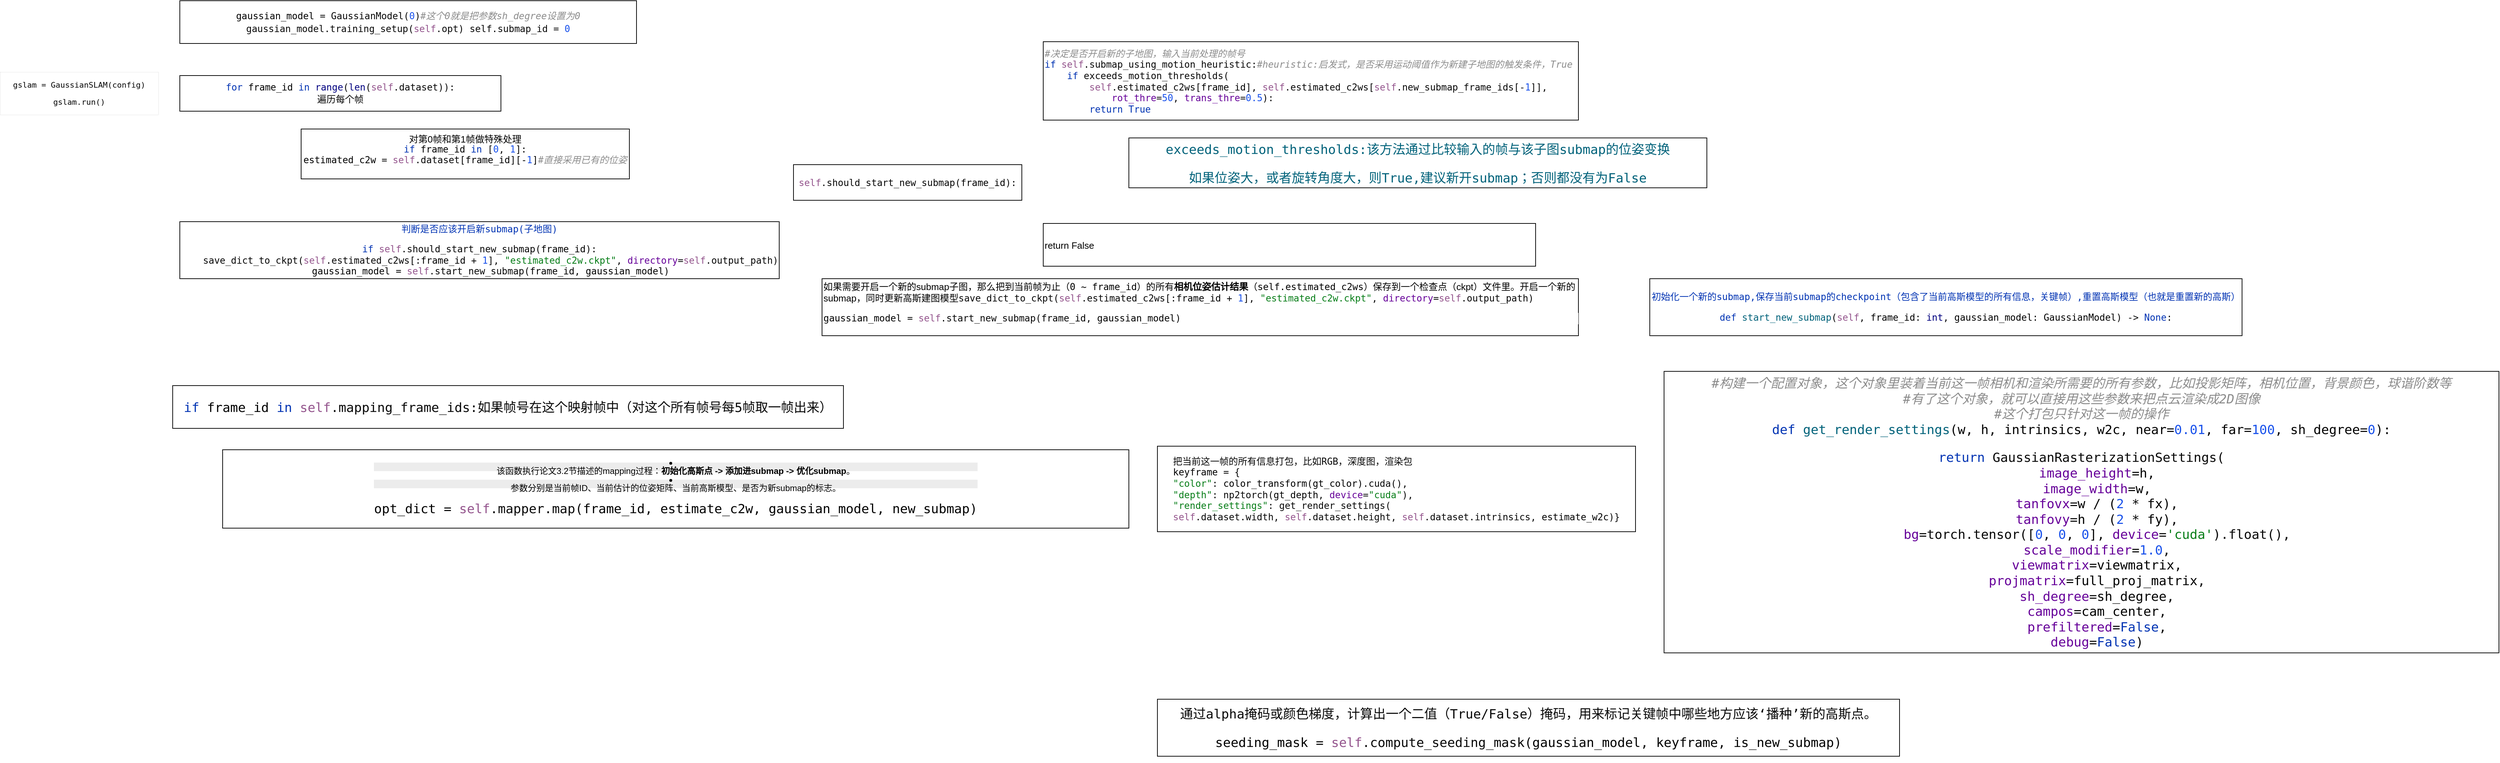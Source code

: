 <mxfile version="28.0.7">
  <diagram name="Page-1" id="CiyTq3ETgP8ZzIfx8EHX">
    <mxGraphModel dx="1531" dy="1326" grid="1" gridSize="10" guides="1" tooltips="1" connect="1" arrows="1" fold="1" page="1" pageScale="1" pageWidth="5000" pageHeight="2000" math="0" shadow="0">
      <root>
        <mxCell id="0" />
        <mxCell id="1" parent="0" />
        <mxCell id="R6alezzPv44hoILy_ozX-1" value="&lt;div style=&quot;background-color: rgb(255, 255, 255); color: rgb(8, 8, 8);&quot;&gt;&lt;pre style=&quot;font-family: &amp;quot;JetBrains Mono&amp;quot;, monospace;&quot;&gt;gslam = GaussianSLAM(config)&lt;/pre&gt;&lt;pre style=&quot;font-family: &amp;quot;JetBrains Mono&amp;quot;, monospace;&quot;&gt;gslam.run()&lt;/pre&gt;&lt;/div&gt;" style="rounded=0;whiteSpace=wrap;html=1;strokeWidth=0;verticalAlign=middle;spacing=0;fontSize=11;" parent="1" vertex="1">
          <mxGeometry x="48" y="310" width="222" height="60" as="geometry" />
        </mxCell>
        <mxCell id="LZiklPRg2S03HuQF4Nz--1" value="&lt;div style=&quot;background-color: rgb(255, 255, 255); color: rgb(8, 8, 8); line-height: 50%;&quot;&gt;&lt;pre style=&quot;font-family: &amp;quot;JetBrains Mono&amp;quot;, monospace; line-height: 50%;&quot;&gt;&lt;font style=&quot;font-size: 13px;&quot;&gt;&lt;span style=&quot;color: rgb(0, 0, 0);&quot;&gt;gaussian_model &lt;/span&gt;= GaussianModel(&lt;span style=&quot;color: rgb(23, 80, 235);&quot;&gt;0&lt;/span&gt;)&lt;span style=&quot;color: rgb(140, 140, 140); font-style: italic;&quot;&gt;#&lt;/span&gt;&lt;span style=&quot;color: rgb(140, 140, 140); font-style: italic; font-family: &amp;quot;DejaVu Sans Mono&amp;quot;, monospace;&quot;&gt;这个&lt;/span&gt;&lt;span style=&quot;color: rgb(140, 140, 140); font-style: italic;&quot;&gt;0&lt;/span&gt;&lt;span style=&quot;color: rgb(140, 140, 140); font-style: italic; font-family: &amp;quot;DejaVu Sans Mono&amp;quot;, monospace;&quot;&gt;就是把参数&lt;/span&gt;&lt;span style=&quot;color: rgb(140, 140, 140); font-style: italic;&quot;&gt;sh_degree&lt;/span&gt;&lt;span style=&quot;color: rgb(140, 140, 140); font-style: italic; font-family: &amp;quot;DejaVu Sans Mono&amp;quot;, monospace;&quot;&gt;设置为&lt;/span&gt;&lt;span style=&quot;color: rgb(140, 140, 140); font-style: italic;&quot;&gt;0&lt;/span&gt;&lt;/font&gt;&lt;/pre&gt;&lt;pre style=&quot;font-family: &amp;quot;JetBrains Mono&amp;quot;, monospace; line-height: 50%;&quot;&gt;&lt;font style=&quot;font-size: 13px;&quot;&gt;gaussian_model&lt;span style=&quot;color: light-dark(rgb(8, 8, 8), rgb(230, 230, 230)); background-color: light-dark(rgb(255, 255, 255), rgb(18, 18, 18)); white-space: normal;&quot;&gt;.training_setup(&lt;/span&gt;&lt;span style=&quot;background-color: light-dark(rgb(255, 255, 255), rgb(18, 18, 18)); white-space: normal; color: rgb(148, 85, 141);&quot;&gt;self&lt;/span&gt;&lt;span style=&quot;color: light-dark(rgb(8, 8, 8), rgb(230, 230, 230)); background-color: light-dark(rgb(255, 255, 255), rgb(18, 18, 18)); white-space: normal;&quot;&gt;.opt) self&lt;/span&gt;&lt;span style=&quot;color: light-dark(rgb(8, 8, 8), rgb(230, 230, 230)); background-color: light-dark(rgb(255, 255, 255), rgb(18, 18, 18)); white-space: normal;&quot;&gt;.submap_id = &lt;/span&gt;&lt;span style=&quot;background-color: light-dark(rgb(255, 255, 255), rgb(18, 18, 18)); white-space: normal; color: rgb(23, 80, 235);&quot;&gt;0&lt;/span&gt;&lt;/font&gt;&lt;/pre&gt;&lt;/div&gt;" style="rounded=0;whiteSpace=wrap;html=1;" vertex="1" parent="1">
          <mxGeometry x="300" y="210" width="640" height="60" as="geometry" />
        </mxCell>
        <mxCell id="LZiklPRg2S03HuQF4Nz--2" value="&lt;div style=&quot;background-color: rgb(255, 255, 255); color: rgb(8, 8, 8); line-height: 40%;&quot;&gt;&lt;pre style=&quot;font-family: &amp;quot;JetBrains Mono&amp;quot;, monospace; line-height: 40%;&quot;&gt;&lt;font style=&quot;font-size: 13px;&quot;&gt;&lt;span style=&quot;color: rgb(0, 51, 179);&quot;&gt;for &lt;/span&gt;&lt;span style=&quot;color: rgb(0, 0, 0);&quot;&gt;frame_id &lt;/span&gt;&lt;span style=&quot;color: rgb(0, 51, 179);&quot;&gt;in &lt;/span&gt;&lt;span style=&quot;color: rgb(0, 0, 128);&quot;&gt;range&lt;/span&gt;(&lt;span style=&quot;color: rgb(0, 0, 128);&quot;&gt;len&lt;/span&gt;(&lt;span style=&quot;color: rgb(148, 85, 141);&quot;&gt;self&lt;/span&gt;.dataset)):&lt;/font&gt;&lt;/pre&gt;&lt;pre style=&quot;font-family: &amp;quot;JetBrains Mono&amp;quot;, monospace; line-height: 40%;&quot;&gt;&lt;font style=&quot;font-size: 13px;&quot;&gt;遍历每个帧&lt;/font&gt;&lt;/pre&gt;&lt;/div&gt;" style="rounded=0;whiteSpace=wrap;html=1;" vertex="1" parent="1">
          <mxGeometry x="300" y="315" width="450" height="50" as="geometry" />
        </mxCell>
        <mxCell id="LZiklPRg2S03HuQF4Nz--9" value="&lt;div style=&quot;line-height: 10%;&quot;&gt;&lt;font style=&quot;line-height: 10%; font-size: 13px;&quot;&gt;对第0帧和第1帧做特殊处理&lt;/font&gt;&lt;div&gt;&lt;div style=&quot;background-color: rgb(255, 255, 255); color: rgb(8, 8, 8);&quot;&gt;&lt;pre style=&quot;font-family: &amp;quot;JetBrains Mono&amp;quot;, monospace;&quot;&gt;&lt;font style=&quot;line-height: 10%; font-size: 13px;&quot;&gt;&lt;span style=&quot;color: rgb(0, 51, 179);&quot;&gt;if &lt;/span&gt;&lt;span style=&quot;color: rgb(0, 0, 0);&quot;&gt;frame_id &lt;/span&gt;&lt;span style=&quot;color: rgb(0, 51, 179);&quot;&gt;in &lt;/span&gt;[&lt;span style=&quot;color: rgb(23, 80, 235);&quot;&gt;0&lt;/span&gt;, &lt;span style=&quot;color: rgb(23, 80, 235);&quot;&gt;1&lt;/span&gt;]:&lt;/font&gt;&lt;/pre&gt;&lt;pre style=&quot;font-family: &amp;quot;JetBrains Mono&amp;quot;, monospace;&quot;&gt;&lt;font style=&quot;line-height: 10%; font-size: 13px;&quot;&gt;&lt;div style=&quot;&quot;&gt;&lt;pre style=&quot;font-family: &amp;quot;JetBrains Mono&amp;quot;, monospace;&quot;&gt;&lt;span style=&quot;color: rgb(0, 0, 0);&quot;&gt;estimated_c2w &lt;/span&gt;= &lt;span style=&quot;color: rgb(148, 85, 141);&quot;&gt;self&lt;/span&gt;.dataset[&lt;span style=&quot;color: rgb(0, 0, 0);&quot;&gt;frame_id&lt;/span&gt;][-&lt;span style=&quot;color: rgb(23, 80, 235);&quot;&gt;1&lt;/span&gt;]&lt;span style=&quot;color: rgb(140, 140, 140); font-style: italic;&quot;&gt;#&lt;/span&gt;&lt;span style=&quot;color: rgb(140, 140, 140); font-style: italic; font-family: &amp;quot;DejaVu Sans Mono&amp;quot;, monospace;&quot;&gt;直接采用已有的位姿&lt;/span&gt;&lt;/pre&gt;&lt;/div&gt;&lt;/font&gt;&lt;/pre&gt;&lt;/div&gt;&lt;/div&gt;&lt;/div&gt;" style="rounded=0;whiteSpace=wrap;html=1;" vertex="1" parent="1">
          <mxGeometry x="470" y="390" width="460" height="70" as="geometry" />
        </mxCell>
        <mxCell id="LZiklPRg2S03HuQF4Nz--10" value="&lt;div style=&quot;background-color: rgb(255, 255, 255); color: rgb(8, 8, 8);&quot;&gt;&lt;pre style=&quot;font-family: &amp;quot;JetBrains Mono&amp;quot;, monospace;&quot;&gt;&lt;font style=&quot;font-size: 13px;&quot;&gt;&lt;span style=&quot;color: rgb(0, 51, 179);&quot;&gt;判断是否应该开启新submap(子地图)&lt;/span&gt;&lt;/font&gt;&lt;/pre&gt;&lt;pre style=&quot;font-family: &amp;quot;JetBrains Mono&amp;quot;, monospace;&quot;&gt;&lt;font style=&quot;font-size: 13px;&quot;&gt;&lt;span style=&quot;color: rgb(0, 51, 179);&quot;&gt;if &lt;/span&gt;&lt;span style=&quot;color: rgb(148, 85, 141);&quot;&gt;self&lt;/span&gt;.should_start_new_submap(&lt;span style=&quot;color: rgb(0, 0, 0);&quot;&gt;frame_id&lt;/span&gt;):&lt;br&gt;    save_dict_to_ckpt(&lt;span style=&quot;color: rgb(148, 85, 141);&quot;&gt;self&lt;/span&gt;.estimated_c2ws[:&lt;span style=&quot;color: rgb(0, 0, 0);&quot;&gt;frame_id &lt;/span&gt;+ &lt;span style=&quot;color: rgb(23, 80, 235);&quot;&gt;1&lt;/span&gt;], &lt;span style=&quot;color: rgb(6, 125, 23);&quot;&gt;&quot;estimated_c2w.ckpt&quot;&lt;/span&gt;, &lt;span style=&quot;color: rgb(102, 0, 153);&quot;&gt;directory&lt;/span&gt;=&lt;span style=&quot;color: rgb(148, 85, 141);&quot;&gt;self&lt;/span&gt;.output_path)&lt;br&gt;    &lt;span style=&quot;color: rgb(0, 0, 0);&quot;&gt;gaussian_model &lt;/span&gt;= &lt;span style=&quot;color: rgb(148, 85, 141);&quot;&gt;self&lt;/span&gt;.start_new_submap(&lt;span style=&quot;color: rgb(0, 0, 0);&quot;&gt;frame_id&lt;/span&gt;, &lt;span style=&quot;color: rgb(0, 0, 0);&quot;&gt;gaussian_model&lt;/span&gt;)&lt;/font&gt;&lt;/pre&gt;&lt;/div&gt;" style="rounded=0;whiteSpace=wrap;html=1;" vertex="1" parent="1">
          <mxGeometry x="300" y="520" width="840" height="80" as="geometry" />
        </mxCell>
        <mxCell id="LZiklPRg2S03HuQF4Nz--11" value="&lt;pre style=&quot;color: rgb(8, 8, 8); font-family: &amp;quot;JetBrains Mono&amp;quot;, monospace;&quot;&gt;&lt;font style=&quot;font-size: 13px;&quot;&gt;&lt;span style=&quot;color: rgb(148, 85, 141);&quot;&gt;self&lt;/span&gt;.should_start_new_submap(&lt;span style=&quot;color: rgb(0, 0, 0);&quot;&gt;frame_id&lt;/span&gt;):&lt;/font&gt;&lt;/pre&gt;" style="rounded=0;whiteSpace=wrap;html=1;" vertex="1" parent="1">
          <mxGeometry x="1160" y="440" width="320" height="50" as="geometry" />
        </mxCell>
        <mxCell id="LZiklPRg2S03HuQF4Nz--12" value="&lt;div style=&quot;background-color: rgb(255, 255, 255); color: rgb(8, 8, 8);&quot;&gt;&lt;pre style=&quot;font-family: &amp;quot;JetBrains Mono&amp;quot;, monospace;&quot;&gt;&lt;div style=&quot;&quot;&gt;&lt;pre style=&quot;font-family: &amp;quot;JetBrains Mono&amp;quot;, monospace;&quot;&gt;&lt;font style=&quot;font-size: 13px;&quot;&gt;&lt;span style=&quot;color: rgb(140, 140, 140); font-style: italic;&quot;&gt;#&lt;/span&gt;&lt;span style=&quot;color: rgb(140, 140, 140); font-style: italic; font-family: &amp;quot;DejaVu Sans Mono&amp;quot;, monospace;&quot;&gt;决定是否开启新的子地图，输入当前处理的帧号&lt;br&gt;&lt;/span&gt;&lt;span style=&quot;color: rgb(0, 51, 179);&quot;&gt;if &lt;/span&gt;&lt;span style=&quot;color: rgb(148, 85, 141);&quot;&gt;self&lt;/span&gt;.submap_using_motion_heuristic:&lt;span style=&quot;color: rgb(140, 140, 140); font-style: italic;&quot;&gt;#heuristic:&lt;/span&gt;&lt;span style=&quot;color: rgb(140, 140, 140); font-style: italic; font-family: &amp;quot;DejaVu Sans Mono&amp;quot;, monospace;&quot;&gt;启发式，是否采用运动阈值作为新建子地图的触发条件，True&lt;br&gt;&lt;/span&gt;&lt;span style=&quot;color: rgb(140, 140, 140); font-style: italic; font-family: &amp;quot;DejaVu Sans Mono&amp;quot;, monospace;&quot;&gt;    &lt;/span&gt;&lt;span style=&quot;color: rgb(0, 51, 179);&quot;&gt;if &lt;/span&gt;exceeds_motion_thresholds(&lt;br&gt;        &lt;span style=&quot;color: rgb(148, 85, 141);&quot;&gt;self&lt;/span&gt;.estimated_c2ws[&lt;span style=&quot;color: rgb(0, 0, 0);&quot;&gt;frame_id&lt;/span&gt;], &lt;span style=&quot;color: rgb(148, 85, 141);&quot;&gt;self&lt;/span&gt;.estimated_c2ws[&lt;span style=&quot;color: rgb(148, 85, 141);&quot;&gt;self&lt;/span&gt;.new_submap_frame_ids[-&lt;span style=&quot;color: rgb(23, 80, 235);&quot;&gt;1&lt;/span&gt;]],&lt;br&gt;            &lt;span style=&quot;color: rgb(102, 0, 153);&quot;&gt;rot_thre&lt;/span&gt;=&lt;span style=&quot;color: rgb(23, 80, 235);&quot;&gt;50&lt;/span&gt;, &lt;span style=&quot;color: rgb(102, 0, 153);&quot;&gt;trans_thre&lt;/span&gt;=&lt;span style=&quot;color: rgb(23, 80, 235);&quot;&gt;0.5&lt;/span&gt;):&lt;br&gt;        &lt;span style=&quot;color: rgb(0, 51, 179);&quot;&gt;return True&lt;/span&gt;&lt;/font&gt;&lt;/pre&gt;&lt;/div&gt;&lt;/pre&gt;&lt;/div&gt;" style="rounded=0;whiteSpace=wrap;html=1;align=left;" vertex="1" parent="1">
          <mxGeometry x="1510" y="267.5" width="750" height="110" as="geometry" />
        </mxCell>
        <mxCell id="LZiklPRg2S03HuQF4Nz--13" value="&lt;div style=&quot;background-color:#ffffff;color:#080808&quot;&gt;&lt;pre style=&quot;font-family:&#39;JetBrains Mono&#39;,monospace;font-size:13.5pt;&quot;&gt;&lt;span style=&quot;color:#00627a;&quot;&gt;exceeds_motion_thresholds:该方法通过比较输入的帧与该子图submap的位姿变换&lt;/span&gt;&lt;/pre&gt;&lt;pre style=&quot;font-family:&#39;JetBrains Mono&#39;,monospace;font-size:13.5pt;&quot;&gt;&lt;span style=&quot;color:#00627a;&quot;&gt;如果位姿大，或者旋转角度大，则True,建议新开submap；否则都没有为False&lt;/span&gt;&lt;/pre&gt;&lt;/div&gt;" style="rounded=0;whiteSpace=wrap;html=1;" vertex="1" parent="1">
          <mxGeometry x="1630" y="402.5" width="810" height="70" as="geometry" />
        </mxCell>
        <mxCell id="LZiklPRg2S03HuQF4Nz--14" value="return False" style="rounded=0;whiteSpace=wrap;html=1;align=left;fontSize=13;" vertex="1" parent="1">
          <mxGeometry x="1510" y="522.5" width="690" height="60" as="geometry" />
        </mxCell>
        <mxCell id="LZiklPRg2S03HuQF4Nz--15" value="如果需要开启一个新的submap子图，那么把到当前帧为止（&lt;code data-start=&quot;677&quot; data-end=&quot;691&quot;&gt;0 ~ frame_id&lt;/code&gt;）的所有&lt;strong data-start=&quot;695&quot; data-end=&quot;707&quot;&gt;相机位姿估计结果&lt;/strong&gt;（&lt;code data-start=&quot;708&quot; data-end=&quot;729&quot;&gt;self.estimated_c2ws&lt;/code&gt;）保存到一个检查点（ckpt）文件里。开启一个新的submap，同时更新高斯建图模型&lt;span style=&quot;font-family: &amp;quot;JetBrains Mono&amp;quot;, monospace; background-color: light-dark(rgb(255, 255, 255), rgb(18, 18, 18)); color: light-dark(rgb(8, 8, 8), rgb(230, 230, 230));&quot;&gt;save_dict_to_ckpt(&lt;/span&gt;&lt;span style=&quot;font-family: &amp;quot;JetBrains Mono&amp;quot;, monospace; background-color: light-dark(rgb(255, 255, 255), rgb(18, 18, 18)); color: rgb(148, 85, 141);&quot;&gt;self&lt;/span&gt;&lt;span style=&quot;font-family: &amp;quot;JetBrains Mono&amp;quot;, monospace; background-color: light-dark(rgb(255, 255, 255), rgb(18, 18, 18)); color: light-dark(rgb(8, 8, 8), rgb(230, 230, 230));&quot;&gt;.estimated_c2ws[:&lt;/span&gt;&lt;span style=&quot;font-family: &amp;quot;JetBrains Mono&amp;quot;, monospace; background-color: light-dark(rgb(255, 255, 255), rgb(18, 18, 18)); color: rgb(0, 0, 0);&quot;&gt;frame_id &lt;/span&gt;&lt;span style=&quot;font-family: &amp;quot;JetBrains Mono&amp;quot;, monospace; background-color: light-dark(rgb(255, 255, 255), rgb(18, 18, 18)); color: light-dark(rgb(8, 8, 8), rgb(230, 230, 230));&quot;&gt;+ &lt;/span&gt;&lt;span style=&quot;font-family: &amp;quot;JetBrains Mono&amp;quot;, monospace; background-color: light-dark(rgb(255, 255, 255), rgb(18, 18, 18)); color: rgb(23, 80, 235);&quot;&gt;1&lt;/span&gt;&lt;span style=&quot;font-family: &amp;quot;JetBrains Mono&amp;quot;, monospace; background-color: light-dark(rgb(255, 255, 255), rgb(18, 18, 18)); color: light-dark(rgb(8, 8, 8), rgb(230, 230, 230));&quot;&gt;], &lt;/span&gt;&lt;span style=&quot;font-family: &amp;quot;JetBrains Mono&amp;quot;, monospace; background-color: light-dark(rgb(255, 255, 255), rgb(18, 18, 18)); color: rgb(6, 125, 23);&quot;&gt;&quot;estimated_c2w.ckpt&quot;&lt;/span&gt;&lt;span style=&quot;font-family: &amp;quot;JetBrains Mono&amp;quot;, monospace; background-color: light-dark(rgb(255, 255, 255), rgb(18, 18, 18)); color: light-dark(rgb(8, 8, 8), rgb(230, 230, 230));&quot;&gt;, &lt;/span&gt;&lt;span style=&quot;font-family: &amp;quot;JetBrains Mono&amp;quot;, monospace; background-color: light-dark(rgb(255, 255, 255), rgb(18, 18, 18)); color: rgb(102, 0, 153);&quot;&gt;directory&lt;/span&gt;&lt;span style=&quot;font-family: &amp;quot;JetBrains Mono&amp;quot;, monospace; background-color: light-dark(rgb(255, 255, 255), rgb(18, 18, 18)); color: light-dark(rgb(8, 8, 8), rgb(230, 230, 230));&quot;&gt;=&lt;/span&gt;&lt;span style=&quot;font-family: &amp;quot;JetBrains Mono&amp;quot;, monospace; background-color: light-dark(rgb(255, 255, 255), rgb(18, 18, 18)); color: rgb(148, 85, 141);&quot;&gt;self&lt;/span&gt;&lt;span style=&quot;font-family: &amp;quot;JetBrains Mono&amp;quot;, monospace; background-color: light-dark(rgb(255, 255, 255), rgb(18, 18, 18)); color: light-dark(rgb(8, 8, 8), rgb(230, 230, 230));&quot;&gt;.output_path)&lt;/span&gt;&lt;div&gt;&lt;div style=&quot;background-color: rgb(255, 255, 255); color: rgb(8, 8, 8);&quot;&gt;&lt;pre style=&quot;font-family: &amp;quot;JetBrains Mono&amp;quot;, monospace;&quot;&gt;&lt;span style=&quot;color: rgb(0, 0, 0);&quot;&gt;gaussian_model &lt;/span&gt;= &lt;span style=&quot;color: rgb(148, 85, 141);&quot;&gt;self&lt;/span&gt;.start_new_submap(&lt;span style=&quot;color: rgb(0, 0, 0);&quot;&gt;frame_id&lt;/span&gt;, &lt;span style=&quot;color: rgb(0, 0, 0);&quot;&gt;gaussian_model&lt;/span&gt;)&lt;/pre&gt;&lt;/div&gt;&lt;/div&gt;" style="rounded=0;whiteSpace=wrap;html=1;fontSize=13;align=left;" vertex="1" parent="1">
          <mxGeometry x="1200" y="600" width="1060" height="80" as="geometry" />
        </mxCell>
        <mxCell id="LZiklPRg2S03HuQF4Nz--16" value="&lt;div style=&quot;background-color: rgb(255, 255, 255); color: rgb(8, 8, 8);&quot;&gt;&lt;pre style=&quot;font-family: &amp;quot;JetBrains Mono&amp;quot;, monospace;&quot;&gt;&lt;span style=&quot;color: rgb(0, 51, 179);&quot;&gt;初始化一个新的submap,保存当前submap的checkpoint（包含了当前高斯模型的所有信息，关键帧）,重置高斯模型（也就是重置新的高斯）&lt;/span&gt;&lt;/pre&gt;&lt;pre style=&quot;font-family: &amp;quot;JetBrains Mono&amp;quot;, monospace;&quot;&gt;&lt;span style=&quot;color: rgb(0, 51, 179);&quot;&gt;def &lt;/span&gt;&lt;span style=&quot;color: rgb(0, 98, 122);&quot;&gt;start_new_submap&lt;/span&gt;(&lt;span style=&quot;color: rgb(148, 85, 141);&quot;&gt;self&lt;/span&gt;, &lt;span style=&quot;color: rgb(0, 0, 0);&quot;&gt;frame_id&lt;/span&gt;: &lt;span style=&quot;color: rgb(0, 0, 128);&quot;&gt;int&lt;/span&gt;, &lt;span style=&quot;color: rgb(0, 0, 0);&quot;&gt;gaussian_model&lt;/span&gt;: &lt;span style=&quot;color: rgb(0, 0, 0);&quot;&gt;GaussianModel&lt;/span&gt;) -&amp;gt; &lt;span style=&quot;color: rgb(0, 51, 179);&quot;&gt;None&lt;/span&gt;:&lt;br&gt;&lt;/pre&gt;&lt;/div&gt;" style="rounded=0;whiteSpace=wrap;html=1;fontSize=13;" vertex="1" parent="1">
          <mxGeometry x="2360" y="600" width="830" height="80" as="geometry" />
        </mxCell>
        <mxCell id="LZiklPRg2S03HuQF4Nz--17" value="&lt;div style=&quot;background-color:#ffffff;color:#080808&quot;&gt;&lt;pre style=&quot;font-family:&#39;JetBrains Mono&#39;,monospace;font-size:13.5pt;&quot;&gt;&lt;span style=&quot;color:#0033b3;&quot;&gt;if &lt;/span&gt;&lt;span style=&quot;color:#000000;&quot;&gt;frame_id &lt;/span&gt;&lt;span style=&quot;color:#0033b3;&quot;&gt;in &lt;/span&gt;&lt;span style=&quot;color:#94558d;&quot;&gt;self&lt;/span&gt;.mapping_frame_ids:如果帧号在这个映射帧中（对这个所有帧号每5帧取一帧出来）&lt;/pre&gt;&lt;/div&gt;" style="rounded=0;whiteSpace=wrap;html=1;" vertex="1" parent="1">
          <mxGeometry x="290" y="750" width="940" height="60" as="geometry" />
        </mxCell>
        <mxCell id="LZiklPRg2S03HuQF4Nz--18" value="&lt;div style=&quot;background-color: rgb(255, 255, 255); color: rgb(8, 8, 8);&quot;&gt;&lt;pre style=&quot;font-family:&#39;JetBrains Mono&#39;,monospace;font-size:13.5pt;&quot;&gt;&lt;span style=&quot;color: rgb(0, 0, 0); line-height: 0%;&quot;&gt;&lt;li style=&quot;font-family: Helvetica; font-size: 12px; white-space: normal; background-color: rgb(236, 236, 236);&quot; data-end=&quot;840&quot; data-start=&quot;778&quot;&gt;&lt;p data-end=&quot;840&quot; data-start=&quot;780&quot;&gt;该函数执行论文3.2节描述的mapping过程：&lt;strong data-end=&quot;839&quot; data-start=&quot;804&quot;&gt;初始化高斯点 -&amp;gt; 添加进submap -&amp;gt; 优化submap&lt;/strong&gt;。&lt;/p&gt;&lt;/li&gt;&lt;li style=&quot;font-family: Helvetica; font-size: 12px; white-space: normal; background-color: rgb(236, 236, 236);&quot; data-end=&quot;885&quot; data-start=&quot;841&quot;&gt;&lt;p data-end=&quot;885&quot; data-start=&quot;843&quot;&gt;参数分别是当前帧ID、当前估计的位姿矩阵、当前高斯模型、是否为新submap的标志。&lt;/p&gt;&lt;/li&gt;&lt;/span&gt;&lt;/pre&gt;&lt;pre style=&quot;font-family:&#39;JetBrains Mono&#39;,monospace;font-size:13.5pt;&quot;&gt;&lt;span style=&quot;color: rgb(0, 0, 0);&quot;&gt;opt_dict &lt;/span&gt;= &lt;span style=&quot;color: rgb(148, 85, 141);&quot;&gt;self&lt;/span&gt;.mapper.map(&lt;span style=&quot;color: rgb(0, 0, 0);&quot;&gt;frame_id&lt;/span&gt;, &lt;span style=&quot;color: rgb(0, 0, 0);&quot;&gt;estimate_c2w&lt;/span&gt;, &lt;span style=&quot;color: rgb(0, 0, 0);&quot;&gt;gaussian_model&lt;/span&gt;, &lt;span style=&quot;color: rgb(0, 0, 0);&quot;&gt;new_submap&lt;/span&gt;)&lt;br&gt;&lt;/pre&gt;&lt;/div&gt;" style="rounded=0;whiteSpace=wrap;html=1;" vertex="1" parent="1">
          <mxGeometry x="360" y="840" width="1270" height="110" as="geometry" />
        </mxCell>
        <mxCell id="LZiklPRg2S03HuQF4Nz--19" value="&lt;div style=&quot;background-color: rgb(255, 255, 255); color: rgb(8, 8, 8);&quot;&gt;&lt;pre style=&quot;font-family: &amp;quot;JetBrains Mono&amp;quot;, monospace;&quot;&gt;&lt;div style=&quot;text-align: left;&quot;&gt;&lt;span style=&quot;font-size: 13px; white-space: normal;&quot;&gt;把当前这一帧的所有信息打包，比如RGB，深度图，渲染包&lt;/span&gt;&lt;/div&gt;&lt;div style=&quot;color: light-dark(rgb(8, 8, 8), rgb(230, 230, 230)); text-align: left;&quot;&gt;&lt;font style=&quot;font-size: 13px;&quot;&gt;&lt;span style=&quot;white-space: normal; color: rgb(0, 0, 0);&quot;&gt;keyframe &lt;/span&gt;&lt;span style=&quot;white-space: normal;&quot;&gt;= {&lt;/span&gt;&lt;/font&gt;&lt;/div&gt;&lt;div style=&quot;color: light-dark(rgb(8, 8, 8), rgb(230, 230, 230)); text-align: left;&quot;&gt;&lt;font style=&quot;font-size: 13px;&quot;&gt;&lt;span style=&quot;white-space: normal;&quot;&gt;    &lt;/span&gt;&lt;span style=&quot;white-space: normal; color: rgb(6, 125, 23);&quot;&gt;&quot;color&quot;&lt;/span&gt;&lt;span style=&quot;white-space: normal;&quot;&gt;: &lt;/span&gt;&lt;span style=&quot;white-space: normal; color: rgb(0, 0, 0);&quot;&gt;color_transform&lt;/span&gt;&lt;span style=&quot;white-space: normal;&quot;&gt;(&lt;/span&gt;&lt;span style=&quot;white-space: normal; color: rgb(0, 0, 0);&quot;&gt;gt_color&lt;/span&gt;&lt;span style=&quot;white-space: normal;&quot;&gt;).cuda(),&lt;/span&gt;&lt;/font&gt;&lt;/div&gt;&lt;div style=&quot;color: light-dark(rgb(8, 8, 8), rgb(230, 230, 230)); text-align: left;&quot;&gt;&lt;font style=&quot;font-size: 13px;&quot;&gt;&lt;span style=&quot;white-space: normal;&quot;&gt;    &lt;/span&gt;&lt;span style=&quot;white-space: normal; color: rgb(6, 125, 23);&quot;&gt;&quot;depth&quot;&lt;/span&gt;&lt;span style=&quot;white-space: normal;&quot;&gt;: np2torch(&lt;/span&gt;&lt;span style=&quot;white-space: normal; color: rgb(0, 0, 0);&quot;&gt;gt_depth&lt;/span&gt;&lt;span style=&quot;white-space: normal;&quot;&gt;, &lt;/span&gt;&lt;span style=&quot;white-space: normal; color: rgb(102, 0, 153);&quot;&gt;device&lt;/span&gt;&lt;span style=&quot;white-space: normal;&quot;&gt;=&lt;/span&gt;&lt;span style=&quot;white-space: normal; color: rgb(6, 125, 23);&quot;&gt;&quot;cuda&quot;&lt;/span&gt;&lt;span style=&quot;white-space: normal;&quot;&gt;),&lt;/span&gt;&lt;/font&gt;&lt;/div&gt;&lt;div style=&quot;color: light-dark(rgb(8, 8, 8), rgb(230, 230, 230)); text-align: left;&quot;&gt;&lt;font style=&quot;font-size: 13px;&quot;&gt;&lt;span style=&quot;white-space: normal;&quot;&gt;    &lt;/span&gt;&lt;span style=&quot;white-space: normal; color: rgb(6, 125, 23);&quot;&gt;&quot;render_settings&quot;&lt;/span&gt;&lt;span style=&quot;white-space: normal;&quot;&gt;: get_render_settings(&lt;/span&gt;&lt;/font&gt;&lt;/div&gt;&lt;div style=&quot;color: light-dark(rgb(8, 8, 8), rgb(230, 230, 230)); text-align: left;&quot;&gt;&lt;font style=&quot;font-size: 13px;&quot;&gt;&lt;span style=&quot;white-space: normal;&quot;&gt;        &lt;/span&gt;&lt;span style=&quot;white-space: normal; color: rgb(148, 85, 141);&quot;&gt;self&lt;/span&gt;&lt;span style=&quot;white-space: normal;&quot;&gt;.dataset.width, &lt;/span&gt;&lt;span style=&quot;white-space: normal; color: rgb(148, 85, 141);&quot;&gt;self&lt;/span&gt;&lt;span style=&quot;white-space: normal;&quot;&gt;.dataset.height, &lt;/span&gt;&lt;span style=&quot;white-space: normal; color: rgb(148, 85, 141);&quot;&gt;self&lt;/span&gt;&lt;span style=&quot;white-space: normal;&quot;&gt;.dataset.intrinsics, &lt;/span&gt;&lt;span style=&quot;white-space: normal; color: rgb(0, 0, 0);&quot;&gt;estimate_w2c&lt;/span&gt;&lt;span style=&quot;white-space: normal;&quot;&gt;)}&lt;/span&gt;&lt;/font&gt;&lt;/div&gt;&lt;/pre&gt;&lt;/div&gt;" style="rounded=0;whiteSpace=wrap;html=1;" vertex="1" parent="1">
          <mxGeometry x="1670" y="835" width="670" height="120" as="geometry" />
        </mxCell>
        <mxCell id="LZiklPRg2S03HuQF4Nz--20" value="&lt;div style=&quot;background-color:#ffffff;color:#080808&quot;&gt;&lt;pre style=&quot;font-family:&#39;JetBrains Mono&#39;,monospace;font-size:13.5pt;&quot;&gt;&lt;span style=&quot;color:#8c8c8c;font-style:italic;&quot;&gt;#&lt;/span&gt;&lt;span style=&quot;color:#8c8c8c;font-style:italic;font-family:&#39;DejaVu Sans Mono&#39;,monospace;&quot;&gt;构建一个配置对象，这个对象里装着当前这一帧相机和渲染所需要的所有参数，比如投影矩阵，相机位置，背景颜色，球谐阶数等&lt;br&gt;&lt;/span&gt;&lt;span style=&quot;color:#8c8c8c;font-style:italic;&quot;&gt;#&lt;/span&gt;&lt;span style=&quot;color:#8c8c8c;font-style:italic;font-family:&#39;DejaVu Sans Mono&#39;,monospace;&quot;&gt;有了这个对象，就可以直接用这些参数来把点云渲染成&lt;/span&gt;&lt;span style=&quot;color:#8c8c8c;font-style:italic;&quot;&gt;2D&lt;/span&gt;&lt;span style=&quot;color:#8c8c8c;font-style:italic;font-family:&#39;DejaVu Sans Mono&#39;,monospace;&quot;&gt;图像&lt;br&gt;&lt;/span&gt;&lt;span style=&quot;color:#8c8c8c;font-style:italic;&quot;&gt;#&lt;/span&gt;&lt;span style=&quot;color:#8c8c8c;font-style:italic;font-family:&#39;DejaVu Sans Mono&#39;,monospace;&quot;&gt;这个打包只针对这一帧的操作&lt;br&gt;&lt;/span&gt;&lt;span style=&quot;color:#0033b3;&quot;&gt;def &lt;/span&gt;&lt;span style=&quot;color:#00627a;&quot;&gt;get_render_settings&lt;/span&gt;(&lt;span style=&quot;color:#000000;&quot;&gt;w&lt;/span&gt;, &lt;span style=&quot;color:#000000;&quot;&gt;h&lt;/span&gt;, &lt;span style=&quot;color:#000000;&quot;&gt;intrinsics&lt;/span&gt;, &lt;span style=&quot;color:#000000;&quot;&gt;w2c&lt;/span&gt;, &lt;span style=&quot;color:#000000;&quot;&gt;near&lt;/span&gt;=&lt;span style=&quot;color:#1750eb;&quot;&gt;0.01&lt;/span&gt;, &lt;span style=&quot;color:#000000;&quot;&gt;far&lt;/span&gt;=&lt;span style=&quot;color:#1750eb;&quot;&gt;100&lt;/span&gt;, &lt;span style=&quot;color:#000000;&quot;&gt;sh_degree&lt;/span&gt;=&lt;span style=&quot;color:#1750eb;&quot;&gt;0&lt;/span&gt;):&lt;br&gt;&lt;/pre&gt;&lt;pre style=&quot;font-family:&#39;JetBrains Mono&#39;,monospace;font-size:13.5pt;&quot;&gt;&lt;div&gt;&lt;pre style=&quot;font-family:&#39;JetBrains Mono&#39;,monospace;font-size:13.5pt;&quot;&gt;&lt;span style=&quot;color:#0033b3;&quot;&gt;return &lt;/span&gt;GaussianRasterizationSettings(&lt;br&gt;    &lt;span style=&quot;color:#660099;&quot;&gt;image_height&lt;/span&gt;=&lt;span style=&quot;color:#000000;&quot;&gt;h&lt;/span&gt;,&lt;br&gt;    &lt;span style=&quot;color:#660099;&quot;&gt;image_width&lt;/span&gt;=&lt;span style=&quot;color:#000000;&quot;&gt;w&lt;/span&gt;,&lt;br&gt;    &lt;span style=&quot;color:#660099;&quot;&gt;tanfovx&lt;/span&gt;=&lt;span style=&quot;color:#000000;&quot;&gt;w &lt;/span&gt;/ (&lt;span style=&quot;color:#1750eb;&quot;&gt;2 &lt;/span&gt;* &lt;span style=&quot;color:#000000;&quot;&gt;fx&lt;/span&gt;),&lt;br&gt;    &lt;span style=&quot;color:#660099;&quot;&gt;tanfovy&lt;/span&gt;=&lt;span style=&quot;color:#000000;&quot;&gt;h &lt;/span&gt;/ (&lt;span style=&quot;color:#1750eb;&quot;&gt;2 &lt;/span&gt;* &lt;span style=&quot;color:#000000;&quot;&gt;fy&lt;/span&gt;),&lt;br&gt;    &lt;span style=&quot;color:#660099;&quot;&gt;bg&lt;/span&gt;=torch.tensor([&lt;span style=&quot;color:#1750eb;&quot;&gt;0&lt;/span&gt;, &lt;span style=&quot;color:#1750eb;&quot;&gt;0&lt;/span&gt;, &lt;span style=&quot;color:#1750eb;&quot;&gt;0&lt;/span&gt;], &lt;span style=&quot;color:#660099;&quot;&gt;device&lt;/span&gt;=&lt;span style=&quot;color:#067d17;&quot;&gt;&#39;cuda&#39;&lt;/span&gt;).float(),&lt;br&gt;    &lt;span style=&quot;color:#660099;&quot;&gt;scale_modifier&lt;/span&gt;=&lt;span style=&quot;color:#1750eb;&quot;&gt;1.0&lt;/span&gt;,&lt;br&gt;    &lt;span style=&quot;color:#660099;&quot;&gt;viewmatrix&lt;/span&gt;=&lt;span style=&quot;color:#000000;&quot;&gt;viewmatrix&lt;/span&gt;,&lt;br&gt;    &lt;span style=&quot;color:#660099;&quot;&gt;projmatrix&lt;/span&gt;=&lt;span style=&quot;color:#000000;&quot;&gt;full_proj_matrix&lt;/span&gt;,&lt;br&gt;    &lt;span style=&quot;color:#660099;&quot;&gt;sh_degree&lt;/span&gt;=&lt;span style=&quot;color:#000000;&quot;&gt;sh_degree&lt;/span&gt;,&lt;br&gt;    &lt;span style=&quot;color:#660099;&quot;&gt;campos&lt;/span&gt;=&lt;span style=&quot;color:#000000;&quot;&gt;cam_center&lt;/span&gt;,&lt;br&gt;    &lt;span style=&quot;color:#660099;&quot;&gt;prefiltered&lt;/span&gt;=&lt;span style=&quot;color:#0033b3;&quot;&gt;False&lt;/span&gt;,&lt;br&gt;    &lt;span style=&quot;color:#660099;&quot;&gt;debug&lt;/span&gt;=&lt;span style=&quot;color:#0033b3;&quot;&gt;False&lt;/span&gt;)&lt;/pre&gt;&lt;/div&gt;&lt;/pre&gt;&lt;/div&gt;" style="rounded=0;whiteSpace=wrap;html=1;" vertex="1" parent="1">
          <mxGeometry x="2380" y="730" width="1170" height="395" as="geometry" />
        </mxCell>
        <mxCell id="LZiklPRg2S03HuQF4Nz--21" value="&lt;div style=&quot;background-color:#ffffff;color:#080808&quot;&gt;&lt;pre style=&quot;font-family:&#39;JetBrains Mono&#39;,monospace;font-size:13.5pt;&quot;&gt;通过alpha掩码或颜色梯度，计算出一个二值（True/False）掩码，用来标记关键帧中哪些地方应该‘播种’新的高斯点。&lt;span style=&quot;color:#000000;&quot;&gt;&lt;/span&gt;&lt;/pre&gt;&lt;pre style=&quot;font-family:&#39;JetBrains Mono&#39;,monospace;font-size:13.5pt;&quot;&gt;&lt;span style=&quot;color:#000000;&quot;&gt;seeding_mask &lt;/span&gt;= &lt;span style=&quot;color:#94558d;&quot;&gt;self&lt;/span&gt;.compute_seeding_mask(&lt;span style=&quot;color:#000000;&quot;&gt;gaussian_model&lt;/span&gt;, &lt;span style=&quot;color:#000000;&quot;&gt;keyframe&lt;/span&gt;, &lt;span style=&quot;color:#000000;&quot;&gt;is_new_submap&lt;/span&gt;)&lt;br&gt;&lt;/pre&gt;&lt;/div&gt;" style="rounded=0;whiteSpace=wrap;html=1;" vertex="1" parent="1">
          <mxGeometry x="1670" y="1190" width="1040" height="80" as="geometry" />
        </mxCell>
      </root>
    </mxGraphModel>
  </diagram>
</mxfile>
